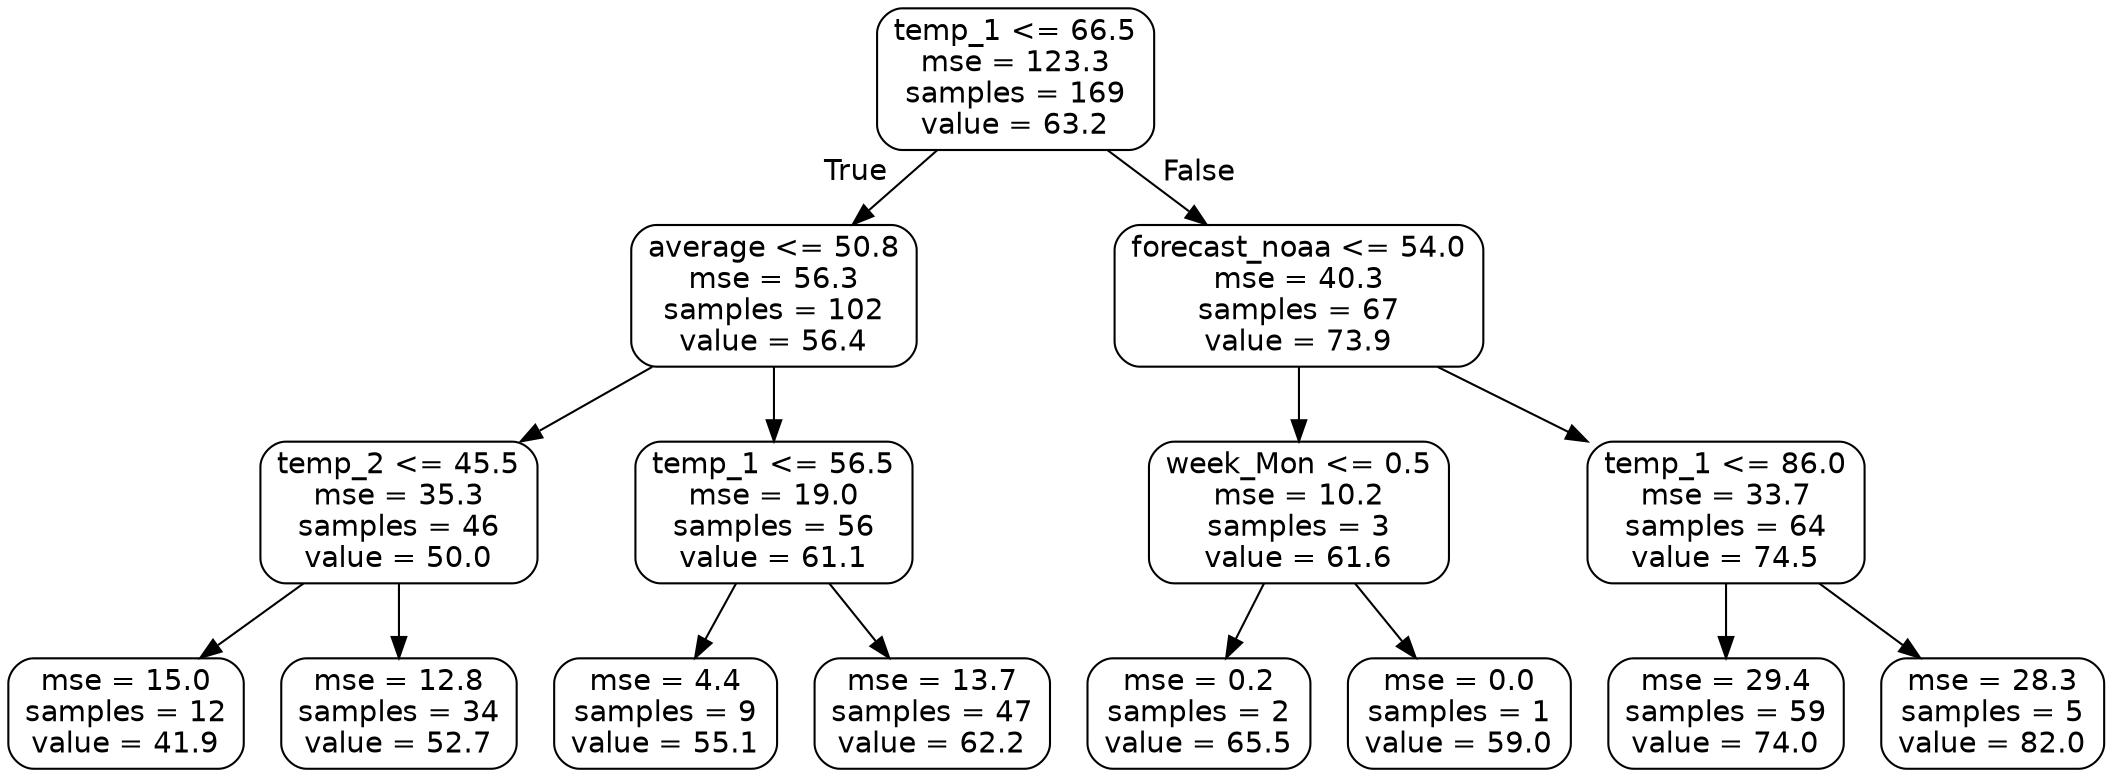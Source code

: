 digraph Tree {
node [shape=box, style="rounded", color="black", fontname=helvetica] ;
edge [fontname=helvetica] ;
0 [label="temp_1 <= 66.5\nmse = 123.3\nsamples = 169\nvalue = 63.2"] ;
1 [label="average <= 50.8\nmse = 56.3\nsamples = 102\nvalue = 56.4"] ;
0 -> 1 [labeldistance=2.5, labelangle=45, headlabel="True"] ;
2 [label="temp_2 <= 45.5\nmse = 35.3\nsamples = 46\nvalue = 50.0"] ;
1 -> 2 ;
3 [label="mse = 15.0\nsamples = 12\nvalue = 41.9"] ;
2 -> 3 ;
4 [label="mse = 12.8\nsamples = 34\nvalue = 52.7"] ;
2 -> 4 ;
5 [label="temp_1 <= 56.5\nmse = 19.0\nsamples = 56\nvalue = 61.1"] ;
1 -> 5 ;
6 [label="mse = 4.4\nsamples = 9\nvalue = 55.1"] ;
5 -> 6 ;
7 [label="mse = 13.7\nsamples = 47\nvalue = 62.2"] ;
5 -> 7 ;
8 [label="forecast_noaa <= 54.0\nmse = 40.3\nsamples = 67\nvalue = 73.9"] ;
0 -> 8 [labeldistance=2.5, labelangle=-45, headlabel="False"] ;
9 [label="week_Mon <= 0.5\nmse = 10.2\nsamples = 3\nvalue = 61.6"] ;
8 -> 9 ;
10 [label="mse = 0.2\nsamples = 2\nvalue = 65.5"] ;
9 -> 10 ;
11 [label="mse = 0.0\nsamples = 1\nvalue = 59.0"] ;
9 -> 11 ;
12 [label="temp_1 <= 86.0\nmse = 33.7\nsamples = 64\nvalue = 74.5"] ;
8 -> 12 ;
13 [label="mse = 29.4\nsamples = 59\nvalue = 74.0"] ;
12 -> 13 ;
14 [label="mse = 28.3\nsamples = 5\nvalue = 82.0"] ;
12 -> 14 ;
}